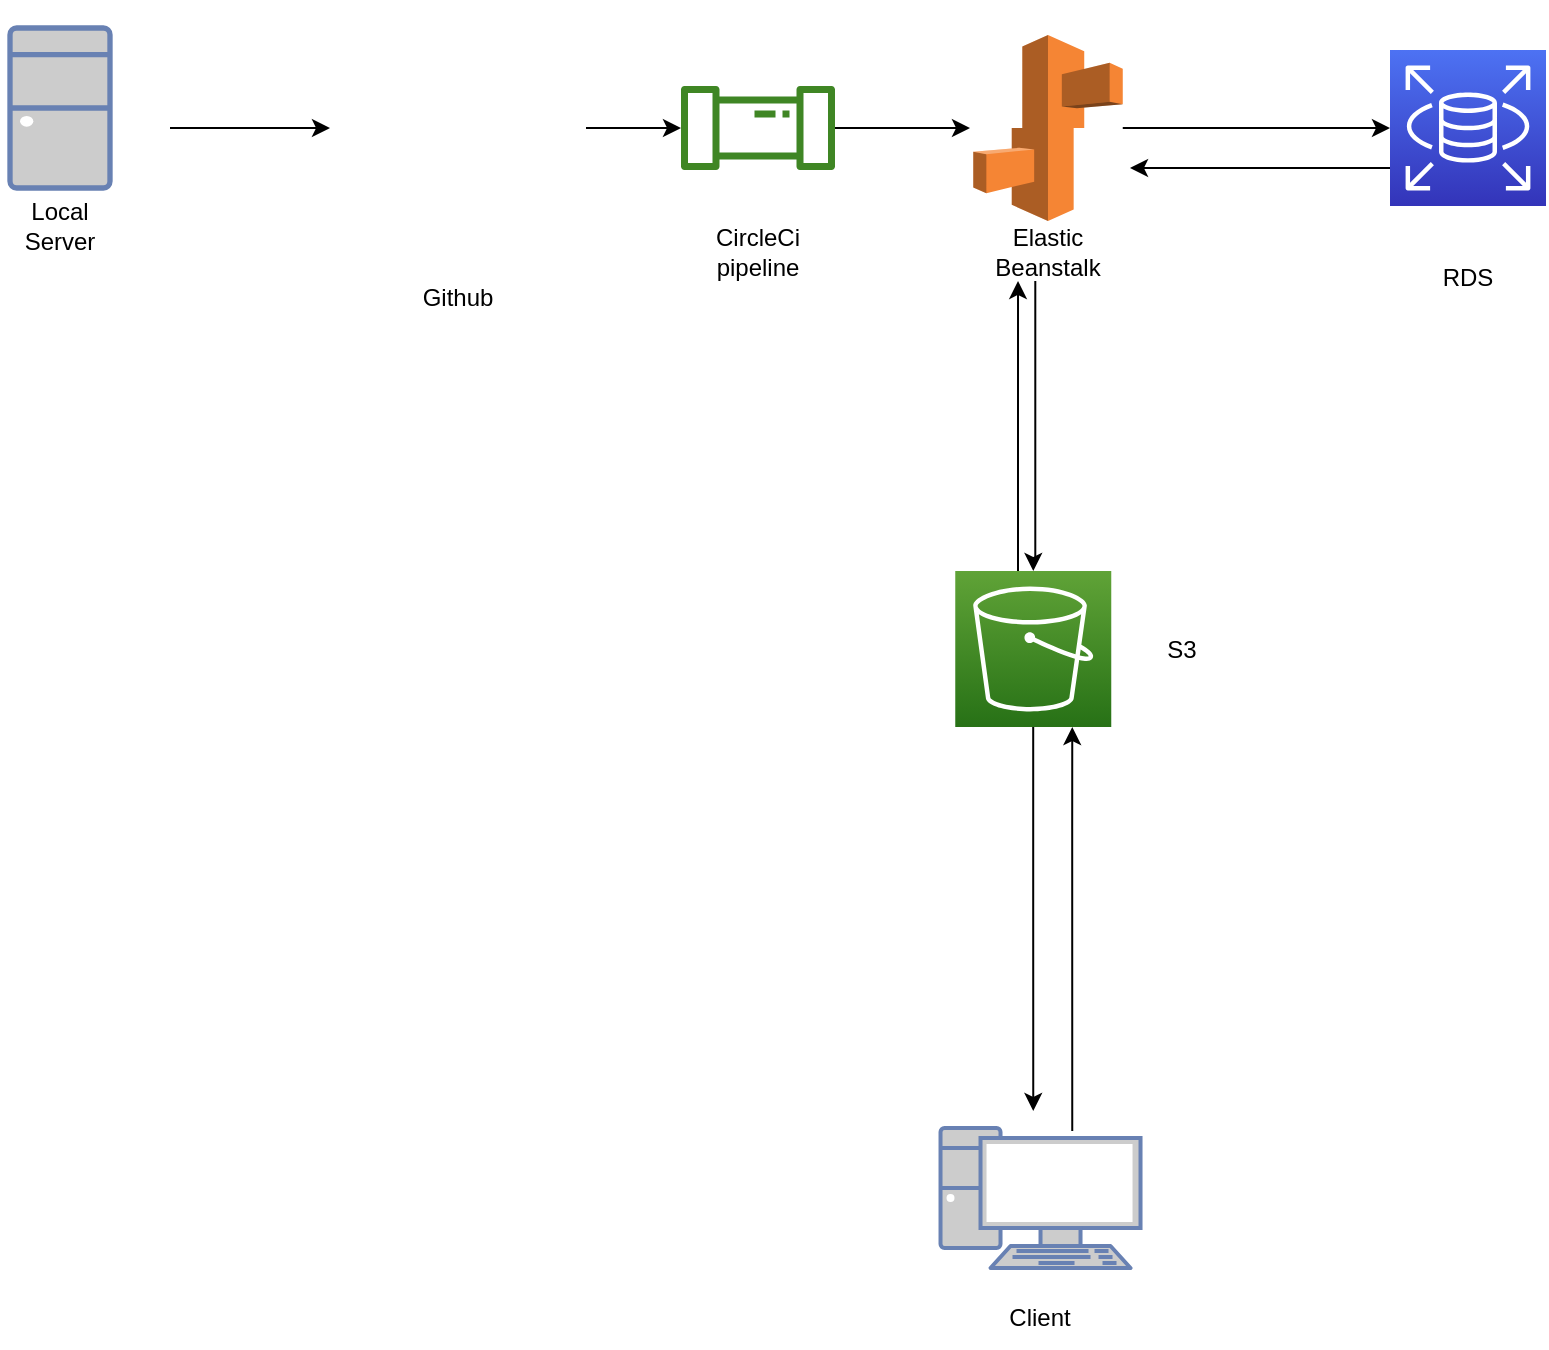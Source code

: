 <mxfile version="20.8.3" type="github">
  <diagram id="8FQEOjg_LCeAdv4lqY5J" name="Page-1">
    <mxGraphModel dx="1434" dy="764" grid="1" gridSize="10" guides="1" tooltips="1" connect="1" arrows="1" fold="1" page="1" pageScale="1" pageWidth="850" pageHeight="1100" math="0" shadow="0">
      <root>
        <mxCell id="0" />
        <mxCell id="1" parent="0" />
        <mxCell id="I--MZscv-x9yu5q0r1WH-5" style="edgeStyle=orthogonalEdgeStyle;rounded=0;orthogonalLoop=1;jettySize=auto;html=1;" edge="1" parent="1">
          <mxGeometry relative="1" as="geometry">
            <mxPoint x="140" y="130" as="sourcePoint" />
            <mxPoint x="220" y="130" as="targetPoint" />
          </mxGeometry>
        </mxCell>
        <mxCell id="I--MZscv-x9yu5q0r1WH-36" style="edgeStyle=orthogonalEdgeStyle;rounded=0;orthogonalLoop=1;jettySize=auto;html=1;" edge="1" parent="1" source="I--MZscv-x9yu5q0r1WH-2" target="I--MZscv-x9yu5q0r1WH-29">
          <mxGeometry relative="1" as="geometry" />
        </mxCell>
        <mxCell id="I--MZscv-x9yu5q0r1WH-2" value="" style="shape=image;html=1;verticalAlign=top;verticalLabelPosition=bottom;labelBackgroundColor=#ffffff;imageAspect=0;aspect=fixed;image=https://cdn1.iconfinder.com/data/icons/picons-social/57/github_rounded-128.png" vertex="1" parent="1">
          <mxGeometry x="220" y="66" width="128" height="128" as="geometry" />
        </mxCell>
        <mxCell id="I--MZscv-x9yu5q0r1WH-32" style="edgeStyle=orthogonalEdgeStyle;rounded=0;orthogonalLoop=1;jettySize=auto;html=1;" edge="1" parent="1" source="I--MZscv-x9yu5q0r1WH-8" target="I--MZscv-x9yu5q0r1WH-10">
          <mxGeometry relative="1" as="geometry" />
        </mxCell>
        <mxCell id="I--MZscv-x9yu5q0r1WH-8" value="" style="outlineConnect=0;dashed=0;verticalLabelPosition=bottom;verticalAlign=top;align=center;html=1;shape=mxgraph.aws3.elastic_beanstalk;fillColor=#F58534;gradientColor=none;" vertex="1" parent="1">
          <mxGeometry x="541.63" y="83.5" width="74.75" height="93" as="geometry" />
        </mxCell>
        <mxCell id="I--MZscv-x9yu5q0r1WH-23" style="edgeStyle=orthogonalEdgeStyle;rounded=0;orthogonalLoop=1;jettySize=auto;html=1;" edge="1" parent="1" source="I--MZscv-x9yu5q0r1WH-9">
          <mxGeometry relative="1" as="geometry">
            <mxPoint x="571.63" y="621.5" as="targetPoint" />
          </mxGeometry>
        </mxCell>
        <mxCell id="I--MZscv-x9yu5q0r1WH-35" style="edgeStyle=orthogonalEdgeStyle;rounded=0;orthogonalLoop=1;jettySize=auto;html=1;entryX=0.25;entryY=1;entryDx=0;entryDy=0;" edge="1" parent="1" source="I--MZscv-x9yu5q0r1WH-9" target="I--MZscv-x9yu5q0r1WH-20">
          <mxGeometry relative="1" as="geometry">
            <Array as="points">
              <mxPoint x="564" y="320" />
              <mxPoint x="564" y="320" />
            </Array>
          </mxGeometry>
        </mxCell>
        <mxCell id="I--MZscv-x9yu5q0r1WH-9" value="" style="sketch=0;points=[[0,0,0],[0.25,0,0],[0.5,0,0],[0.75,0,0],[1,0,0],[0,1,0],[0.25,1,0],[0.5,1,0],[0.75,1,0],[1,1,0],[0,0.25,0],[0,0.5,0],[0,0.75,0],[1,0.25,0],[1,0.5,0],[1,0.75,0]];outlineConnect=0;fontColor=#232F3E;gradientColor=#60A337;gradientDirection=north;fillColor=#277116;strokeColor=#ffffff;dashed=0;verticalLabelPosition=bottom;verticalAlign=top;align=center;html=1;fontSize=12;fontStyle=0;aspect=fixed;shape=mxgraph.aws4.resourceIcon;resIcon=mxgraph.aws4.s3;" vertex="1" parent="1">
          <mxGeometry x="532.63" y="351.5" width="78" height="78" as="geometry" />
        </mxCell>
        <mxCell id="I--MZscv-x9yu5q0r1WH-33" style="edgeStyle=orthogonalEdgeStyle;rounded=0;orthogonalLoop=1;jettySize=auto;html=1;" edge="1" parent="1" source="I--MZscv-x9yu5q0r1WH-10">
          <mxGeometry relative="1" as="geometry">
            <mxPoint x="620" y="150" as="targetPoint" />
            <Array as="points">
              <mxPoint x="750" y="150" />
              <mxPoint x="750" y="150" />
            </Array>
          </mxGeometry>
        </mxCell>
        <mxCell id="I--MZscv-x9yu5q0r1WH-10" value="" style="sketch=0;points=[[0,0,0],[0.25,0,0],[0.5,0,0],[0.75,0,0],[1,0,0],[0,1,0],[0.25,1,0],[0.5,1,0],[0.75,1,0],[1,1,0],[0,0.25,0],[0,0.5,0],[0,0.75,0],[1,0.25,0],[1,0.5,0],[1,0.75,0]];outlineConnect=0;fontColor=#232F3E;gradientColor=#4D72F3;gradientDirection=north;fillColor=#3334B9;strokeColor=#ffffff;dashed=0;verticalLabelPosition=bottom;verticalAlign=top;align=center;html=1;fontSize=12;fontStyle=0;aspect=fixed;shape=mxgraph.aws4.resourceIcon;resIcon=mxgraph.aws4.rds;" vertex="1" parent="1">
          <mxGeometry x="750" y="91" width="78" height="78" as="geometry" />
        </mxCell>
        <mxCell id="I--MZscv-x9yu5q0r1WH-17" style="edgeStyle=orthogonalEdgeStyle;rounded=0;orthogonalLoop=1;jettySize=auto;html=1;entryX=0.75;entryY=1;entryDx=0;entryDy=0;entryPerimeter=0;" edge="1" parent="1" target="I--MZscv-x9yu5q0r1WH-9">
          <mxGeometry relative="1" as="geometry">
            <mxPoint x="591.13" y="631.5" as="sourcePoint" />
            <Array as="points">
              <mxPoint x="591.63" y="480.5" />
            </Array>
          </mxGeometry>
        </mxCell>
        <mxCell id="I--MZscv-x9yu5q0r1WH-14" value="" style="fontColor=#0066CC;verticalAlign=top;verticalLabelPosition=bottom;labelPosition=center;align=center;html=1;outlineConnect=0;fillColor=#CCCCCC;strokeColor=#6881B3;gradientColor=none;gradientDirection=north;strokeWidth=2;shape=mxgraph.networks.pc;" vertex="1" parent="1">
          <mxGeometry x="525.26" y="630" width="100" height="70" as="geometry" />
        </mxCell>
        <mxCell id="I--MZscv-x9yu5q0r1WH-15" value="" style="fontColor=#0066CC;verticalAlign=top;verticalLabelPosition=bottom;labelPosition=center;align=center;html=1;outlineConnect=0;fillColor=#CCCCCC;strokeColor=#6881B3;gradientColor=none;gradientDirection=north;strokeWidth=2;shape=mxgraph.networks.desktop_pc;" vertex="1" parent="1">
          <mxGeometry x="60" y="80" width="50" height="80" as="geometry" />
        </mxCell>
        <mxCell id="I--MZscv-x9yu5q0r1WH-18" value="Local Server" style="text;html=1;strokeColor=none;fillColor=none;align=center;verticalAlign=middle;whiteSpace=wrap;rounded=0;" vertex="1" parent="1">
          <mxGeometry x="55" y="164" width="60" height="30" as="geometry" />
        </mxCell>
        <mxCell id="I--MZscv-x9yu5q0r1WH-19" value="Github" style="text;html=1;strokeColor=none;fillColor=none;align=center;verticalAlign=middle;whiteSpace=wrap;rounded=0;" vertex="1" parent="1">
          <mxGeometry x="254" y="200" width="60" height="30" as="geometry" />
        </mxCell>
        <mxCell id="I--MZscv-x9yu5q0r1WH-27" value="" style="edgeStyle=orthogonalEdgeStyle;rounded=0;orthogonalLoop=1;jettySize=auto;html=1;" edge="1" parent="1" source="I--MZscv-x9yu5q0r1WH-20" target="I--MZscv-x9yu5q0r1WH-9">
          <mxGeometry relative="1" as="geometry">
            <Array as="points">
              <mxPoint x="572.63" y="345.5" />
              <mxPoint x="571.63" y="345.5" />
            </Array>
          </mxGeometry>
        </mxCell>
        <mxCell id="I--MZscv-x9yu5q0r1WH-20" value="Elastic Beanstalk" style="text;html=1;strokeColor=none;fillColor=none;align=center;verticalAlign=middle;whiteSpace=wrap;rounded=0;" vertex="1" parent="1">
          <mxGeometry x="549.01" y="176.5" width="60" height="30" as="geometry" />
        </mxCell>
        <mxCell id="I--MZscv-x9yu5q0r1WH-21" value="RDS" style="text;html=1;strokeColor=none;fillColor=none;align=center;verticalAlign=middle;whiteSpace=wrap;rounded=0;" vertex="1" parent="1">
          <mxGeometry x="759" y="190" width="60" height="30" as="geometry" />
        </mxCell>
        <mxCell id="I--MZscv-x9yu5q0r1WH-22" value="S3" style="text;html=1;strokeColor=none;fillColor=none;align=center;verticalAlign=middle;whiteSpace=wrap;rounded=0;" vertex="1" parent="1">
          <mxGeometry x="616.38" y="375.5" width="60" height="30" as="geometry" />
        </mxCell>
        <mxCell id="I--MZscv-x9yu5q0r1WH-24" value="Client" style="text;html=1;strokeColor=none;fillColor=none;align=center;verticalAlign=middle;whiteSpace=wrap;rounded=0;" vertex="1" parent="1">
          <mxGeometry x="545.26" y="710" width="60" height="30" as="geometry" />
        </mxCell>
        <mxCell id="I--MZscv-x9yu5q0r1WH-25" value="CircleCi&lt;br&gt;pipeline" style="text;html=1;strokeColor=none;fillColor=none;align=center;verticalAlign=middle;whiteSpace=wrap;rounded=0;" vertex="1" parent="1">
          <mxGeometry x="404" y="176.5" width="60" height="30" as="geometry" />
        </mxCell>
        <mxCell id="I--MZscv-x9yu5q0r1WH-37" style="edgeStyle=orthogonalEdgeStyle;rounded=0;orthogonalLoop=1;jettySize=auto;html=1;" edge="1" parent="1" source="I--MZscv-x9yu5q0r1WH-29">
          <mxGeometry relative="1" as="geometry">
            <mxPoint x="540" y="130" as="targetPoint" />
          </mxGeometry>
        </mxCell>
        <mxCell id="I--MZscv-x9yu5q0r1WH-29" value="" style="sketch=0;outlineConnect=0;fontColor=#232F3E;gradientColor=none;fillColor=#3F8624;strokeColor=none;dashed=0;verticalLabelPosition=bottom;verticalAlign=top;align=center;html=1;fontSize=12;fontStyle=0;aspect=fixed;pointerEvents=1;shape=mxgraph.aws4.iot_analytics_pipeline;" vertex="1" parent="1">
          <mxGeometry x="395" y="109" width="78" height="42" as="geometry" />
        </mxCell>
      </root>
    </mxGraphModel>
  </diagram>
</mxfile>
